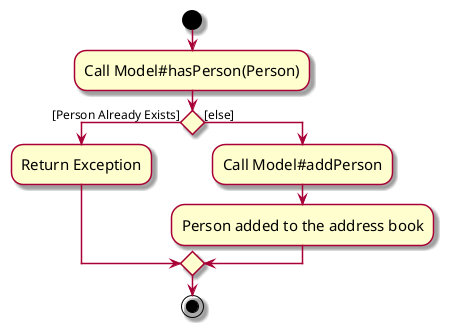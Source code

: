@startuml
skin rose
skinparam ActivityFontSize 15
skinparam ArrowFontSize 12

start

:Call Model#hasPerson(Person);
if () then ([Person Already Exists])
  :Return Exception;
else ([else])
  :Call Model#addPerson;
  :Person added to the address book;
endif

stop
@enduml

